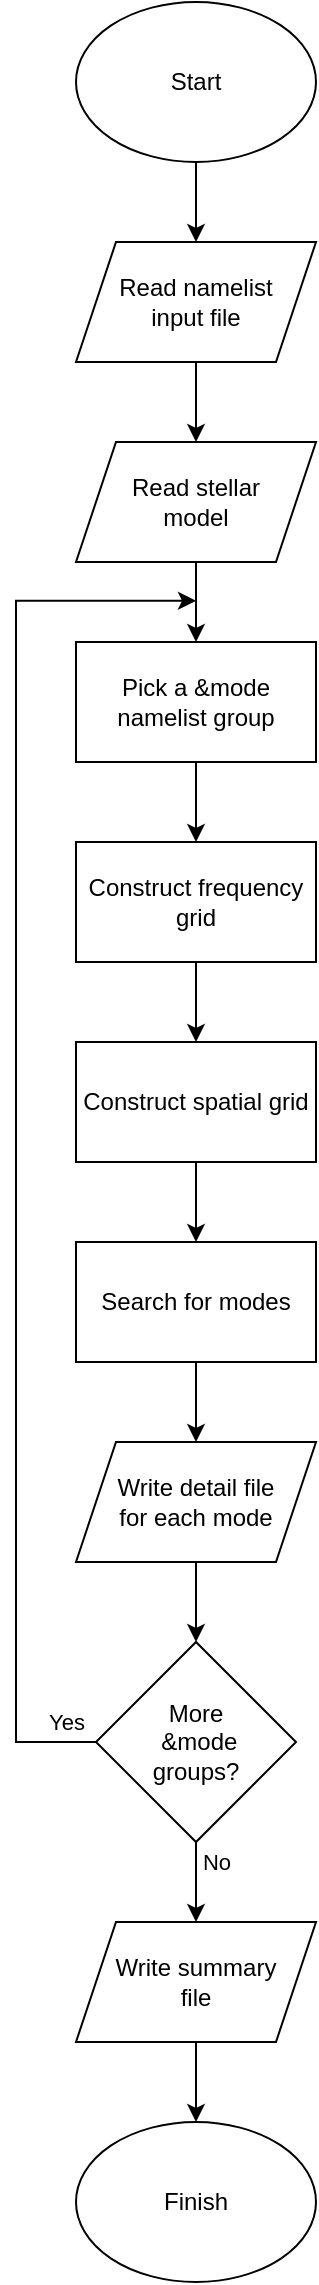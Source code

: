 <mxfile version="20.7.4" type="device"><diagram id="C5RBs43oDa-KdzZeNtuy" name="Page-1"><mxGraphModel dx="954" dy="612" grid="1" gridSize="10" guides="1" tooltips="1" connect="1" arrows="1" fold="1" page="1" pageScale="1" pageWidth="200" pageHeight="1200" math="0" shadow="0"><root><mxCell id="WIyWlLk6GJQsqaUBKTNV-0"/><mxCell id="WIyWlLk6GJQsqaUBKTNV-1" parent="WIyWlLk6GJQsqaUBKTNV-0"/><mxCell id="PM48pYPTv0ucS5DTSRs5-4" value="" style="edgeStyle=orthogonalEdgeStyle;rounded=0;orthogonalLoop=1;jettySize=auto;html=1;exitX=0.475;exitY=0.988;exitDx=0;exitDy=0;exitPerimeter=0;" parent="WIyWlLk6GJQsqaUBKTNV-1" source="PM48pYPTv0ucS5DTSRs5-2" target="PM48pYPTv0ucS5DTSRs5-3" edge="1"><mxGeometry relative="1" as="geometry"><Array as="points"><mxPoint x="115" y="109"/></Array></mxGeometry></mxCell><mxCell id="PM48pYPTv0ucS5DTSRs5-2" value="Start" style="ellipse;whiteSpace=wrap;html=1;" parent="WIyWlLk6GJQsqaUBKTNV-1" vertex="1"><mxGeometry x="55" y="30" width="120" height="80" as="geometry"/></mxCell><mxCell id="PM48pYPTv0ucS5DTSRs5-3" value="Read namelist &lt;br&gt;input file" style="shape=parallelogram;perimeter=parallelogramPerimeter;whiteSpace=wrap;html=1;fixedSize=1;" parent="WIyWlLk6GJQsqaUBKTNV-1" vertex="1"><mxGeometry x="55" y="150" width="120" height="60" as="geometry"/></mxCell><mxCell id="PM48pYPTv0ucS5DTSRs5-6" value="Read&amp;nbsp;stellar&lt;br&gt;model" style="shape=parallelogram;perimeter=parallelogramPerimeter;whiteSpace=wrap;html=1;fixedSize=1;" parent="WIyWlLk6GJQsqaUBKTNV-1" vertex="1"><mxGeometry x="55" y="250" width="120" height="60" as="geometry"/></mxCell><mxCell id="PM48pYPTv0ucS5DTSRs5-7" value="Pick a &amp;amp;mode namelist group" style="rounded=0;whiteSpace=wrap;html=1;" parent="WIyWlLk6GJQsqaUBKTNV-1" vertex="1"><mxGeometry x="55" y="350" width="120" height="60" as="geometry"/></mxCell><mxCell id="PM48pYPTv0ucS5DTSRs5-8" value="Construct frequency grid" style="rounded=0;whiteSpace=wrap;html=1;" parent="WIyWlLk6GJQsqaUBKTNV-1" vertex="1"><mxGeometry x="55" y="450" width="120" height="60" as="geometry"/></mxCell><mxCell id="PM48pYPTv0ucS5DTSRs5-9" value="Construct spatial grid" style="rounded=0;whiteSpace=wrap;html=1;" parent="WIyWlLk6GJQsqaUBKTNV-1" vertex="1"><mxGeometry x="55" y="550" width="120" height="60" as="geometry"/></mxCell><mxCell id="PM48pYPTv0ucS5DTSRs5-10" value="Search for modes" style="rounded=0;whiteSpace=wrap;html=1;" parent="WIyWlLk6GJQsqaUBKTNV-1" vertex="1"><mxGeometry x="55" y="650" width="120" height="60" as="geometry"/></mxCell><mxCell id="PM48pYPTv0ucS5DTSRs5-12" value="Write detail file &lt;br&gt;for each mode" style="shape=parallelogram;perimeter=parallelogramPerimeter;whiteSpace=wrap;html=1;fixedSize=1;" parent="WIyWlLk6GJQsqaUBKTNV-1" vertex="1"><mxGeometry x="55" y="750" width="120" height="60" as="geometry"/></mxCell><mxCell id="PM48pYPTv0ucS5DTSRs5-13" value="More&lt;br&gt;&amp;nbsp;&amp;amp;mode&lt;br&gt;groups?" style="rhombus;whiteSpace=wrap;html=1;" parent="WIyWlLk6GJQsqaUBKTNV-1" vertex="1"><mxGeometry x="65" y="850" width="100" height="100" as="geometry"/></mxCell><mxCell id="PM48pYPTv0ucS5DTSRs5-14" value="" style="endArrow=classic;html=1;rounded=0;edgeStyle=orthogonalEdgeStyle;" parent="WIyWlLk6GJQsqaUBKTNV-1" source="PM48pYPTv0ucS5DTSRs5-13" edge="1"><mxGeometry width="50" height="50" relative="1" as="geometry"><mxPoint x="175" y="720" as="sourcePoint"/><mxPoint x="115" y="329.394" as="targetPoint"/><Array as="points"><mxPoint x="25" y="900"/><mxPoint x="25" y="329"/></Array></mxGeometry></mxCell><mxCell id="PM48pYPTv0ucS5DTSRs5-15" value="Yes" style="edgeLabel;html=1;align=center;verticalAlign=middle;resizable=0;points=[];" parent="PM48pYPTv0ucS5DTSRs5-14" vertex="1" connectable="0"><mxGeometry x="-0.957" relative="1" as="geometry"><mxPoint y="-10" as="offset"/></mxGeometry></mxCell><mxCell id="PM48pYPTv0ucS5DTSRs5-16" value="" style="endArrow=classic;html=1;rounded=0;" parent="WIyWlLk6GJQsqaUBKTNV-1" source="PM48pYPTv0ucS5DTSRs5-3" target="PM48pYPTv0ucS5DTSRs5-6" edge="1"><mxGeometry width="50" height="50" relative="1" as="geometry"><mxPoint x="85" y="220" as="sourcePoint"/><mxPoint x="135" y="170" as="targetPoint"/></mxGeometry></mxCell><mxCell id="PM48pYPTv0ucS5DTSRs5-17" value="" style="endArrow=classic;html=1;rounded=0;" parent="WIyWlLk6GJQsqaUBKTNV-1" source="PM48pYPTv0ucS5DTSRs5-6" target="PM48pYPTv0ucS5DTSRs5-7" edge="1"><mxGeometry width="50" height="50" relative="1" as="geometry"><mxPoint x="125.0" y="220" as="sourcePoint"/><mxPoint x="125.0" y="260" as="targetPoint"/></mxGeometry></mxCell><mxCell id="PM48pYPTv0ucS5DTSRs5-18" value="" style="endArrow=classic;html=1;rounded=0;" parent="WIyWlLk6GJQsqaUBKTNV-1" source="PM48pYPTv0ucS5DTSRs5-7" target="PM48pYPTv0ucS5DTSRs5-8" edge="1"><mxGeometry width="50" height="50" relative="1" as="geometry"><mxPoint x="114.7" y="410" as="sourcePoint"/><mxPoint x="114.7" y="450" as="targetPoint"/></mxGeometry></mxCell><mxCell id="PM48pYPTv0ucS5DTSRs5-19" value="" style="endArrow=classic;html=1;rounded=0;" parent="WIyWlLk6GJQsqaUBKTNV-1" source="PM48pYPTv0ucS5DTSRs5-8" target="PM48pYPTv0ucS5DTSRs5-9" edge="1"><mxGeometry width="50" height="50" relative="1" as="geometry"><mxPoint x="114.7" y="510" as="sourcePoint"/><mxPoint x="115" y="550" as="targetPoint"/></mxGeometry></mxCell><mxCell id="PM48pYPTv0ucS5DTSRs5-20" value="" style="endArrow=classic;html=1;rounded=0;" parent="WIyWlLk6GJQsqaUBKTNV-1" source="PM48pYPTv0ucS5DTSRs5-9" target="PM48pYPTv0ucS5DTSRs5-10" edge="1"><mxGeometry x="1" y="-151" width="50" height="50" relative="1" as="geometry"><mxPoint x="114.7" y="610" as="sourcePoint"/><mxPoint x="114.7" y="650" as="targetPoint"/><mxPoint x="131" y="150" as="offset"/></mxGeometry></mxCell><mxCell id="PM48pYPTv0ucS5DTSRs5-21" value="" style="endArrow=classic;html=1;rounded=0;" parent="WIyWlLk6GJQsqaUBKTNV-1" source="PM48pYPTv0ucS5DTSRs5-10" target="PM48pYPTv0ucS5DTSRs5-12" edge="1"><mxGeometry width="50" height="50" relative="1" as="geometry"><mxPoint x="114.7" y="710" as="sourcePoint"/><mxPoint x="114.7" y="750" as="targetPoint"/></mxGeometry></mxCell><mxCell id="PM48pYPTv0ucS5DTSRs5-22" value="" style="endArrow=classic;html=1;rounded=0;" parent="WIyWlLk6GJQsqaUBKTNV-1" source="PM48pYPTv0ucS5DTSRs5-12" target="PM48pYPTv0ucS5DTSRs5-13" edge="1"><mxGeometry x="1" y="162" width="50" height="50" relative="1" as="geometry"><mxPoint x="114.7" y="810" as="sourcePoint"/><mxPoint x="114.7" y="850" as="targetPoint"/><mxPoint x="-102" y="150" as="offset"/></mxGeometry></mxCell><mxCell id="PM48pYPTv0ucS5DTSRs5-24" value="Write summary &lt;br&gt;file" style="shape=parallelogram;perimeter=parallelogramPerimeter;whiteSpace=wrap;html=1;fixedSize=1;" parent="WIyWlLk6GJQsqaUBKTNV-1" vertex="1"><mxGeometry x="55" y="990" width="120" height="60" as="geometry"/></mxCell><mxCell id="PM48pYPTv0ucS5DTSRs5-25" value="" style="endArrow=classic;html=1;rounded=0;" parent="WIyWlLk6GJQsqaUBKTNV-1" source="PM48pYPTv0ucS5DTSRs5-13" target="PM48pYPTv0ucS5DTSRs5-24" edge="1"><mxGeometry width="50" height="50" relative="1" as="geometry"><mxPoint x="155" y="830" as="sourcePoint"/><mxPoint x="205" y="780" as="targetPoint"/></mxGeometry></mxCell><mxCell id="PM48pYPTv0ucS5DTSRs5-28" value="No" style="edgeLabel;html=1;align=center;verticalAlign=middle;resizable=0;points=[];" parent="PM48pYPTv0ucS5DTSRs5-25" vertex="1" connectable="0"><mxGeometry x="-0.362" relative="1" as="geometry"><mxPoint x="10" y="-3" as="offset"/></mxGeometry></mxCell><mxCell id="PM48pYPTv0ucS5DTSRs5-26" value="Finish" style="ellipse;whiteSpace=wrap;html=1;" parent="WIyWlLk6GJQsqaUBKTNV-1" vertex="1"><mxGeometry x="55" y="1090" width="120" height="80" as="geometry"/></mxCell><mxCell id="PM48pYPTv0ucS5DTSRs5-27" value="" style="endArrow=classic;html=1;rounded=0;" parent="WIyWlLk6GJQsqaUBKTNV-1" source="PM48pYPTv0ucS5DTSRs5-24" target="PM48pYPTv0ucS5DTSRs5-26" edge="1"><mxGeometry width="50" height="50" relative="1" as="geometry"><mxPoint x="115" y="1060" as="sourcePoint"/><mxPoint x="205" y="930" as="targetPoint"/></mxGeometry></mxCell></root></mxGraphModel></diagram></mxfile>